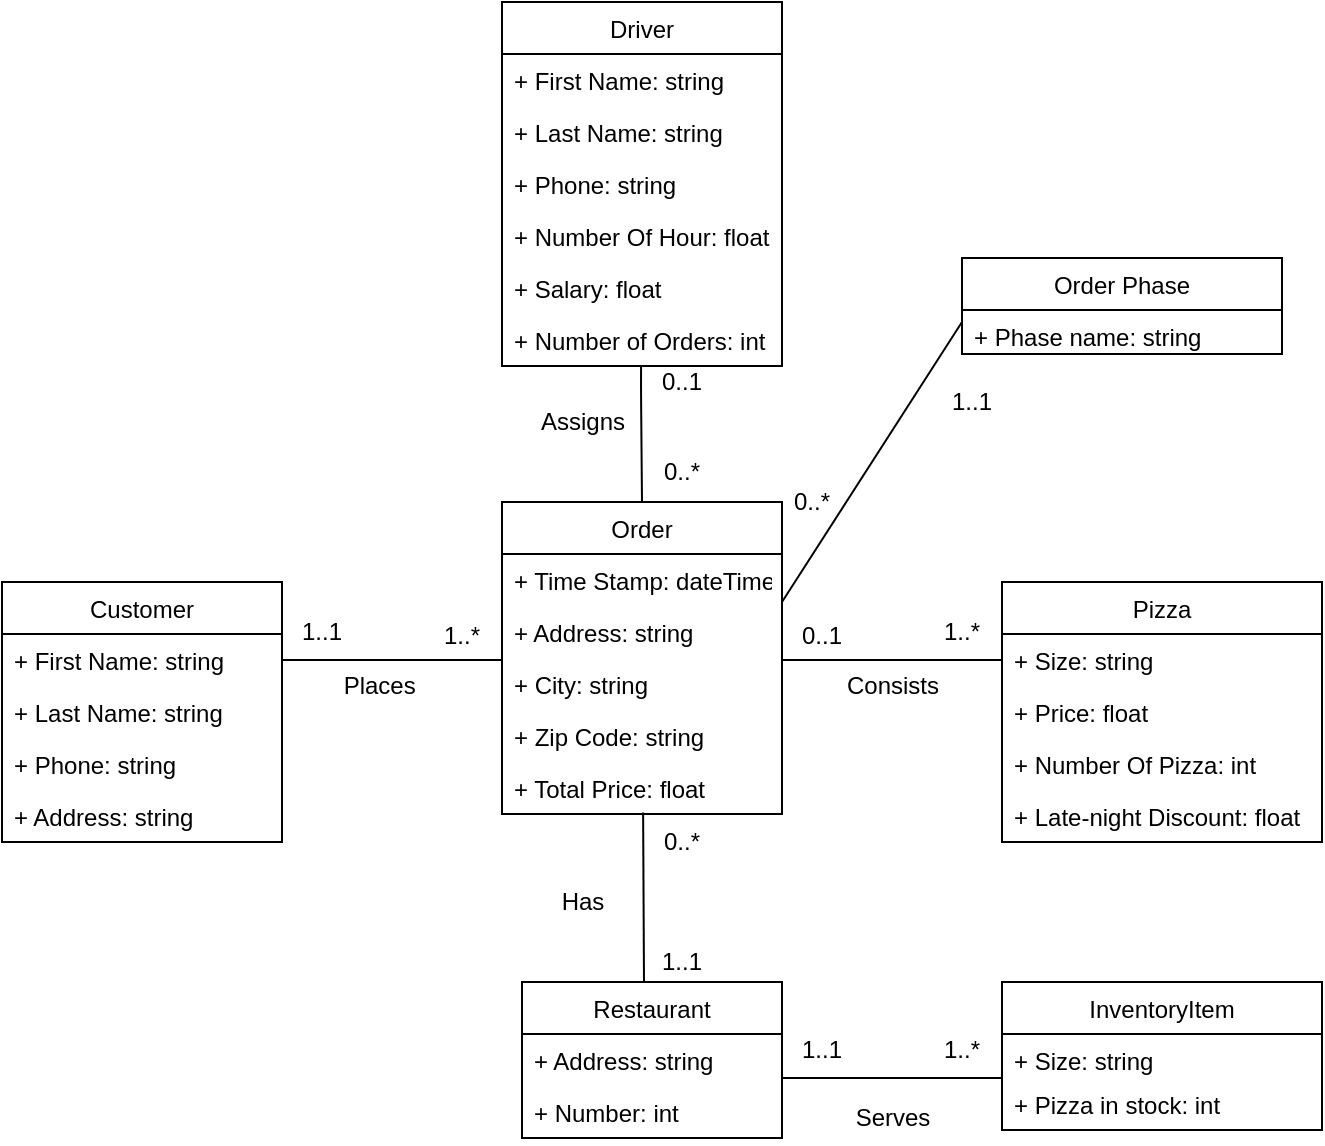 <mxfile version="15.2.1" type="github" pages="4">
  <diagram id="8RiAjywS743xeEZnv0D9" name="UML">
    <mxGraphModel dx="1221" dy="1675" grid="1" gridSize="10" guides="1" tooltips="1" connect="1" arrows="1" fold="1" page="1" pageScale="1" pageWidth="850" pageHeight="1100" math="0" shadow="0">
      <root>
        <mxCell id="0" />
        <mxCell id="1" parent="0" />
        <mxCell id="A_Lu8tEpIEGmUkHRbT_P-1" value="Customer" style="swimlane;fontStyle=0;childLayout=stackLayout;horizontal=1;startSize=26;fillColor=none;horizontalStack=0;resizeParent=1;resizeParentMax=0;resizeLast=0;collapsible=1;marginBottom=0;" parent="1" vertex="1">
          <mxGeometry x="40" y="230" width="140" height="130" as="geometry" />
        </mxCell>
        <mxCell id="A_Lu8tEpIEGmUkHRbT_P-2" value="+ First Name: string" style="text;strokeColor=none;fillColor=none;align=left;verticalAlign=top;spacingLeft=4;spacingRight=4;overflow=hidden;rotatable=0;points=[[0,0.5],[1,0.5]];portConstraint=eastwest;" parent="A_Lu8tEpIEGmUkHRbT_P-1" vertex="1">
          <mxGeometry y="26" width="140" height="26" as="geometry" />
        </mxCell>
        <mxCell id="A_Lu8tEpIEGmUkHRbT_P-50" value="+ Last Name: string" style="text;strokeColor=none;fillColor=none;align=left;verticalAlign=top;spacingLeft=4;spacingRight=4;overflow=hidden;rotatable=0;points=[[0,0.5],[1,0.5]];portConstraint=eastwest;" parent="A_Lu8tEpIEGmUkHRbT_P-1" vertex="1">
          <mxGeometry y="52" width="140" height="26" as="geometry" />
        </mxCell>
        <mxCell id="A_Lu8tEpIEGmUkHRbT_P-3" value="+ Phone: string" style="text;strokeColor=none;fillColor=none;align=left;verticalAlign=top;spacingLeft=4;spacingRight=4;overflow=hidden;rotatable=0;points=[[0,0.5],[1,0.5]];portConstraint=eastwest;" parent="A_Lu8tEpIEGmUkHRbT_P-1" vertex="1">
          <mxGeometry y="78" width="140" height="26" as="geometry" />
        </mxCell>
        <mxCell id="Kf33HB6t_PRO0iaD-bRo-1" value="+ Address: string" style="text;strokeColor=none;fillColor=none;align=left;verticalAlign=top;spacingLeft=4;spacingRight=4;overflow=hidden;rotatable=0;points=[[0,0.5],[1,0.5]];portConstraint=eastwest;" parent="A_Lu8tEpIEGmUkHRbT_P-1" vertex="1">
          <mxGeometry y="104" width="140" height="26" as="geometry" />
        </mxCell>
        <mxCell id="A_Lu8tEpIEGmUkHRbT_P-5" value="" style="line;strokeWidth=1;fillColor=none;align=left;verticalAlign=middle;spacingTop=-1;spacingLeft=3;spacingRight=3;rotatable=0;labelPosition=right;points=[];portConstraint=eastwest;" parent="1" vertex="1">
          <mxGeometry x="180" y="265" width="110" height="8" as="geometry" />
        </mxCell>
        <mxCell id="A_Lu8tEpIEGmUkHRbT_P-6" value="InventoryItem" style="swimlane;fontStyle=0;childLayout=stackLayout;horizontal=1;startSize=26;fillColor=none;horizontalStack=0;resizeParent=1;resizeParentMax=0;resizeLast=0;collapsible=1;marginBottom=0;" parent="1" vertex="1">
          <mxGeometry x="540" y="430" width="160" height="74" as="geometry" />
        </mxCell>
        <mxCell id="A_Lu8tEpIEGmUkHRbT_P-7" value="+ Size: string" style="text;strokeColor=none;fillColor=none;align=left;verticalAlign=top;spacingLeft=4;spacingRight=4;overflow=hidden;rotatable=0;points=[[0,0.5],[1,0.5]];portConstraint=eastwest;" parent="A_Lu8tEpIEGmUkHRbT_P-6" vertex="1">
          <mxGeometry y="26" width="160" height="22" as="geometry" />
        </mxCell>
        <mxCell id="A_Lu8tEpIEGmUkHRbT_P-8" value="+ Pizza in stock: int" style="text;strokeColor=none;fillColor=none;align=left;verticalAlign=top;spacingLeft=4;spacingRight=4;overflow=hidden;rotatable=0;points=[[0,0.5],[1,0.5]];portConstraint=eastwest;" parent="A_Lu8tEpIEGmUkHRbT_P-6" vertex="1">
          <mxGeometry y="48" width="160" height="26" as="geometry" />
        </mxCell>
        <mxCell id="A_Lu8tEpIEGmUkHRbT_P-10" value="Order" style="swimlane;fontStyle=0;childLayout=stackLayout;horizontal=1;startSize=26;fillColor=none;horizontalStack=0;resizeParent=1;resizeParentMax=0;resizeLast=0;collapsible=1;marginBottom=0;" parent="1" vertex="1">
          <mxGeometry x="290" y="190" width="140" height="156" as="geometry" />
        </mxCell>
        <mxCell id="A_Lu8tEpIEGmUkHRbT_P-11" value="+ Time Stamp: dateTime" style="text;strokeColor=none;fillColor=none;align=left;verticalAlign=top;spacingLeft=4;spacingRight=4;overflow=hidden;rotatable=0;points=[[0,0.5],[1,0.5]];portConstraint=eastwest;" parent="A_Lu8tEpIEGmUkHRbT_P-10" vertex="1">
          <mxGeometry y="26" width="140" height="26" as="geometry" />
        </mxCell>
        <mxCell id="A_Lu8tEpIEGmUkHRbT_P-12" value="+ Address: string" style="text;strokeColor=none;fillColor=none;align=left;verticalAlign=top;spacingLeft=4;spacingRight=4;overflow=hidden;rotatable=0;points=[[0,0.5],[1,0.5]];portConstraint=eastwest;" parent="A_Lu8tEpIEGmUkHRbT_P-10" vertex="1">
          <mxGeometry y="52" width="140" height="26" as="geometry" />
        </mxCell>
        <mxCell id="A_Lu8tEpIEGmUkHRbT_P-23" value="+ City: string" style="text;strokeColor=none;fillColor=none;align=left;verticalAlign=top;spacingLeft=4;spacingRight=4;overflow=hidden;rotatable=0;points=[[0,0.5],[1,0.5]];portConstraint=eastwest;" parent="A_Lu8tEpIEGmUkHRbT_P-10" vertex="1">
          <mxGeometry y="78" width="140" height="26" as="geometry" />
        </mxCell>
        <mxCell id="A_Lu8tEpIEGmUkHRbT_P-46" value="+ Zip Code: string" style="text;strokeColor=none;fillColor=none;align=left;verticalAlign=top;spacingLeft=4;spacingRight=4;overflow=hidden;rotatable=0;points=[[0,0.5],[1,0.5]];portConstraint=eastwest;" parent="A_Lu8tEpIEGmUkHRbT_P-10" vertex="1">
          <mxGeometry y="104" width="140" height="26" as="geometry" />
        </mxCell>
        <mxCell id="A_Lu8tEpIEGmUkHRbT_P-51" value="+ Total Price: float" style="text;strokeColor=none;fillColor=none;align=left;verticalAlign=top;spacingLeft=4;spacingRight=4;overflow=hidden;rotatable=0;points=[[0,0.5],[1,0.5]];portConstraint=eastwest;" parent="A_Lu8tEpIEGmUkHRbT_P-10" vertex="1">
          <mxGeometry y="130" width="140" height="26" as="geometry" />
        </mxCell>
        <mxCell id="A_Lu8tEpIEGmUkHRbT_P-19" value="1..*" style="text;html=1;strokeColor=none;fillColor=none;align=center;verticalAlign=middle;whiteSpace=wrap;rounded=0;" parent="1" vertex="1">
          <mxGeometry x="250" y="247" width="40" height="20" as="geometry" />
        </mxCell>
        <mxCell id="A_Lu8tEpIEGmUkHRbT_P-20" value="1..1" style="text;html=1;strokeColor=none;fillColor=none;align=center;verticalAlign=middle;whiteSpace=wrap;rounded=0;" parent="1" vertex="1">
          <mxGeometry x="180" y="245" width="40" height="20" as="geometry" />
        </mxCell>
        <mxCell id="A_Lu8tEpIEGmUkHRbT_P-24" value="0..*" style="text;html=1;strokeColor=none;fillColor=none;align=center;verticalAlign=middle;whiteSpace=wrap;rounded=0;" parent="1" vertex="1">
          <mxGeometry x="360" y="350" width="40" height="20" as="geometry" />
        </mxCell>
        <mxCell id="A_Lu8tEpIEGmUkHRbT_P-26" value="1..1" style="text;html=1;strokeColor=none;fillColor=none;align=center;verticalAlign=middle;whiteSpace=wrap;rounded=0;" parent="1" vertex="1">
          <mxGeometry x="360" y="410" width="40" height="20" as="geometry" />
        </mxCell>
        <mxCell id="A_Lu8tEpIEGmUkHRbT_P-28" value="" style="endArrow=none;html=1;exitX=0.5;exitY=0;exitDx=0;exitDy=0;" parent="1" source="A_Lu8tEpIEGmUkHRbT_P-10" edge="1">
          <mxGeometry width="50" height="50" relative="1" as="geometry">
            <mxPoint x="359.5" y="203.998" as="sourcePoint" />
            <mxPoint x="359.54" y="121.97" as="targetPoint" />
            <Array as="points">
              <mxPoint x="359.5" y="134" />
            </Array>
          </mxGeometry>
        </mxCell>
        <mxCell id="A_Lu8tEpIEGmUkHRbT_P-29" value="Driver" style="swimlane;fontStyle=0;childLayout=stackLayout;horizontal=1;startSize=26;fillColor=none;horizontalStack=0;resizeParent=1;resizeParentMax=0;resizeLast=0;collapsible=1;marginBottom=0;" parent="1" vertex="1">
          <mxGeometry x="290" y="-60" width="140" height="182" as="geometry" />
        </mxCell>
        <mxCell id="A_Lu8tEpIEGmUkHRbT_P-30" value="+ First Name: string" style="text;strokeColor=none;fillColor=none;align=left;verticalAlign=top;spacingLeft=4;spacingRight=4;overflow=hidden;rotatable=0;points=[[0,0.5],[1,0.5]];portConstraint=eastwest;" parent="A_Lu8tEpIEGmUkHRbT_P-29" vertex="1">
          <mxGeometry y="26" width="140" height="26" as="geometry" />
        </mxCell>
        <mxCell id="A_Lu8tEpIEGmUkHRbT_P-49" value="+ Last Name: string" style="text;strokeColor=none;fillColor=none;align=left;verticalAlign=top;spacingLeft=4;spacingRight=4;overflow=hidden;rotatable=0;points=[[0,0.5],[1,0.5]];portConstraint=eastwest;" parent="A_Lu8tEpIEGmUkHRbT_P-29" vertex="1">
          <mxGeometry y="52" width="140" height="26" as="geometry" />
        </mxCell>
        <mxCell id="ob66lknNGDXn_W6c65_Y-1" value="+ Phone: string" style="text;strokeColor=none;fillColor=none;align=left;verticalAlign=top;spacingLeft=4;spacingRight=4;overflow=hidden;rotatable=0;points=[[0,0.5],[1,0.5]];portConstraint=eastwest;" parent="A_Lu8tEpIEGmUkHRbT_P-29" vertex="1">
          <mxGeometry y="78" width="140" height="26" as="geometry" />
        </mxCell>
        <mxCell id="A_Lu8tEpIEGmUkHRbT_P-48" value="+ Number Of Hour: float" style="text;strokeColor=none;fillColor=none;align=left;verticalAlign=top;spacingLeft=4;spacingRight=4;overflow=hidden;rotatable=0;points=[[0,0.5],[1,0.5]];portConstraint=eastwest;" parent="A_Lu8tEpIEGmUkHRbT_P-29" vertex="1">
          <mxGeometry y="104" width="140" height="26" as="geometry" />
        </mxCell>
        <mxCell id="A_Lu8tEpIEGmUkHRbT_P-47" value="+ Salary: float" style="text;strokeColor=none;fillColor=none;align=left;verticalAlign=top;spacingLeft=4;spacingRight=4;overflow=hidden;rotatable=0;points=[[0,0.5],[1,0.5]];portConstraint=eastwest;" parent="A_Lu8tEpIEGmUkHRbT_P-29" vertex="1">
          <mxGeometry y="130" width="140" height="26" as="geometry" />
        </mxCell>
        <mxCell id="rd00pua133PAIsLDVrsv-1" value="+ Number of Orders: int" style="text;strokeColor=none;fillColor=none;align=left;verticalAlign=top;spacingLeft=4;spacingRight=4;overflow=hidden;rotatable=0;points=[[0,0.5],[1,0.5]];portConstraint=eastwest;" parent="A_Lu8tEpIEGmUkHRbT_P-29" vertex="1">
          <mxGeometry y="156" width="140" height="26" as="geometry" />
        </mxCell>
        <mxCell id="A_Lu8tEpIEGmUkHRbT_P-32" value="0..1" style="text;html=1;strokeColor=none;fillColor=none;align=center;verticalAlign=middle;whiteSpace=wrap;rounded=0;" parent="1" vertex="1">
          <mxGeometry x="360" y="120" width="40" height="20" as="geometry" />
        </mxCell>
        <mxCell id="A_Lu8tEpIEGmUkHRbT_P-33" value="0..*" style="text;html=1;strokeColor=none;fillColor=none;align=center;verticalAlign=middle;whiteSpace=wrap;rounded=0;" parent="1" vertex="1">
          <mxGeometry x="360" y="160" width="40" height="30" as="geometry" />
        </mxCell>
        <mxCell id="A_Lu8tEpIEGmUkHRbT_P-40" value="" style="line;strokeWidth=1;fillColor=none;align=left;verticalAlign=middle;spacingTop=-1;spacingLeft=3;spacingRight=3;rotatable=0;labelPosition=right;points=[];portConstraint=eastwest;" parent="1" vertex="1">
          <mxGeometry x="430" y="265" width="110" height="8" as="geometry" />
        </mxCell>
        <mxCell id="A_Lu8tEpIEGmUkHRbT_P-41" value="1..*" style="text;html=1;strokeColor=none;fillColor=none;align=center;verticalAlign=middle;whiteSpace=wrap;rounded=0;" parent="1" vertex="1">
          <mxGeometry x="500" y="245" width="40" height="20" as="geometry" />
        </mxCell>
        <mxCell id="A_Lu8tEpIEGmUkHRbT_P-42" value="0..1" style="text;html=1;strokeColor=none;fillColor=none;align=center;verticalAlign=middle;whiteSpace=wrap;rounded=0;" parent="1" vertex="1">
          <mxGeometry x="430" y="247" width="40" height="20" as="geometry" />
        </mxCell>
        <mxCell id="A_Lu8tEpIEGmUkHRbT_P-43" value="Pizza" style="swimlane;fontStyle=0;childLayout=stackLayout;horizontal=1;startSize=26;fillColor=none;horizontalStack=0;resizeParent=1;resizeParentMax=0;resizeLast=0;collapsible=1;marginBottom=0;" parent="1" vertex="1">
          <mxGeometry x="540" y="230" width="160" height="130" as="geometry" />
        </mxCell>
        <mxCell id="A_Lu8tEpIEGmUkHRbT_P-44" value="+ Size: string" style="text;strokeColor=none;fillColor=none;align=left;verticalAlign=top;spacingLeft=4;spacingRight=4;overflow=hidden;rotatable=0;points=[[0,0.5],[1,0.5]];portConstraint=eastwest;" parent="A_Lu8tEpIEGmUkHRbT_P-43" vertex="1">
          <mxGeometry y="26" width="160" height="26" as="geometry" />
        </mxCell>
        <mxCell id="A_Lu8tEpIEGmUkHRbT_P-45" value="+ Price: float" style="text;strokeColor=none;fillColor=none;align=left;verticalAlign=top;spacingLeft=4;spacingRight=4;overflow=hidden;rotatable=0;points=[[0,0.5],[1,0.5]];portConstraint=eastwest;" parent="A_Lu8tEpIEGmUkHRbT_P-43" vertex="1">
          <mxGeometry y="52" width="160" height="26" as="geometry" />
        </mxCell>
        <mxCell id="A_Lu8tEpIEGmUkHRbT_P-52" value="+ Number Of Pizza: int" style="text;strokeColor=none;fillColor=none;align=left;verticalAlign=top;spacingLeft=4;spacingRight=4;overflow=hidden;rotatable=0;points=[[0,0.5],[1,0.5]];portConstraint=eastwest;" parent="A_Lu8tEpIEGmUkHRbT_P-43" vertex="1">
          <mxGeometry y="78" width="160" height="26" as="geometry" />
        </mxCell>
        <mxCell id="A_Lu8tEpIEGmUkHRbT_P-62" value="+ Late-night Discount: float" style="text;strokeColor=none;fillColor=none;align=left;verticalAlign=top;spacingLeft=4;spacingRight=4;overflow=hidden;rotatable=0;points=[[0,0.5],[1,0.5]];portConstraint=eastwest;" parent="A_Lu8tEpIEGmUkHRbT_P-43" vertex="1">
          <mxGeometry y="104" width="160" height="26" as="geometry" />
        </mxCell>
        <mxCell id="A_Lu8tEpIEGmUkHRbT_P-53" value="Restaurant" style="swimlane;fontStyle=0;childLayout=stackLayout;horizontal=1;startSize=26;fillColor=none;horizontalStack=0;resizeParent=1;resizeParentMax=0;resizeLast=0;collapsible=1;marginBottom=0;" parent="1" vertex="1">
          <mxGeometry x="300" y="430" width="130" height="78" as="geometry" />
        </mxCell>
        <mxCell id="A_Lu8tEpIEGmUkHRbT_P-54" value="+ Address: string" style="text;strokeColor=none;fillColor=none;align=left;verticalAlign=top;spacingLeft=4;spacingRight=4;overflow=hidden;rotatable=0;points=[[0,0.5],[1,0.5]];portConstraint=eastwest;" parent="A_Lu8tEpIEGmUkHRbT_P-53" vertex="1">
          <mxGeometry y="26" width="130" height="26" as="geometry" />
        </mxCell>
        <mxCell id="A_Lu8tEpIEGmUkHRbT_P-55" value="+ Number: int" style="text;strokeColor=none;fillColor=none;align=left;verticalAlign=top;spacingLeft=4;spacingRight=4;overflow=hidden;rotatable=0;points=[[0,0.5],[1,0.5]];portConstraint=eastwest;" parent="A_Lu8tEpIEGmUkHRbT_P-53" vertex="1">
          <mxGeometry y="52" width="130" height="26" as="geometry" />
        </mxCell>
        <mxCell id="A_Lu8tEpIEGmUkHRbT_P-56" value="" style="line;strokeWidth=1;fillColor=none;align=left;verticalAlign=middle;spacingTop=-1;spacingLeft=3;spacingRight=3;rotatable=0;labelPosition=right;points=[];portConstraint=eastwest;" parent="1" vertex="1">
          <mxGeometry x="430" y="474" width="110" height="8" as="geometry" />
        </mxCell>
        <mxCell id="A_Lu8tEpIEGmUkHRbT_P-57" value="1..*" style="text;html=1;strokeColor=none;fillColor=none;align=center;verticalAlign=middle;whiteSpace=wrap;rounded=0;" parent="1" vertex="1">
          <mxGeometry x="500" y="454" width="40" height="20" as="geometry" />
        </mxCell>
        <mxCell id="A_Lu8tEpIEGmUkHRbT_P-58" value="1..1" style="text;html=1;strokeColor=none;fillColor=none;align=center;verticalAlign=middle;whiteSpace=wrap;rounded=0;" parent="1" vertex="1">
          <mxGeometry x="430" y="454" width="40" height="20" as="geometry" />
        </mxCell>
        <mxCell id="A_Lu8tEpIEGmUkHRbT_P-61" value="" style="endArrow=none;html=1;exitX=0.504;exitY=0.969;exitDx=0;exitDy=0;exitPerimeter=0;" parent="1" source="A_Lu8tEpIEGmUkHRbT_P-51" edge="1">
          <mxGeometry width="50" height="50" relative="1" as="geometry">
            <mxPoint x="290" y="310" as="sourcePoint" />
            <mxPoint x="361" y="430" as="targetPoint" />
          </mxGeometry>
        </mxCell>
        <mxCell id="zWwajwa_Bz5TJ9QkabY7-1" value="Places&amp;nbsp;" style="text;html=1;align=center;verticalAlign=middle;resizable=0;points=[];autosize=1;strokeColor=none;fillColor=none;" parent="1" vertex="1">
          <mxGeometry x="205" y="272" width="50" height="20" as="geometry" />
        </mxCell>
        <mxCell id="zWwajwa_Bz5TJ9QkabY7-3" value="Assigns" style="text;html=1;align=center;verticalAlign=middle;resizable=0;points=[];autosize=1;strokeColor=none;fillColor=none;" parent="1" vertex="1">
          <mxGeometry x="300" y="140" width="60" height="20" as="geometry" />
        </mxCell>
        <mxCell id="zWwajwa_Bz5TJ9QkabY7-4" value="Consists" style="text;html=1;align=center;verticalAlign=middle;resizable=0;points=[];autosize=1;strokeColor=none;fillColor=none;" parent="1" vertex="1">
          <mxGeometry x="455" y="272" width="60" height="20" as="geometry" />
        </mxCell>
        <mxCell id="zWwajwa_Bz5TJ9QkabY7-5" value="Has" style="text;html=1;align=center;verticalAlign=middle;resizable=0;points=[];autosize=1;strokeColor=none;fillColor=none;" parent="1" vertex="1">
          <mxGeometry x="310" y="380" width="40" height="20" as="geometry" />
        </mxCell>
        <mxCell id="zWwajwa_Bz5TJ9QkabY7-6" value="Serves" style="text;html=1;align=center;verticalAlign=middle;resizable=0;points=[];autosize=1;strokeColor=none;fillColor=none;" parent="1" vertex="1">
          <mxGeometry x="460" y="488" width="50" height="20" as="geometry" />
        </mxCell>
        <mxCell id="rd00pua133PAIsLDVrsv-2" value="" style="endArrow=none;html=1;" parent="1" edge="1">
          <mxGeometry width="50" height="50" relative="1" as="geometry">
            <mxPoint x="430" y="240" as="sourcePoint" />
            <mxPoint x="520" y="100" as="targetPoint" />
          </mxGeometry>
        </mxCell>
        <mxCell id="rd00pua133PAIsLDVrsv-3" value="Order Phase" style="swimlane;fontStyle=0;childLayout=stackLayout;horizontal=1;startSize=26;fillColor=none;horizontalStack=0;resizeParent=1;resizeParentMax=0;resizeLast=0;collapsible=1;marginBottom=0;" parent="1" vertex="1">
          <mxGeometry x="520" y="68" width="160" height="48" as="geometry" />
        </mxCell>
        <mxCell id="rd00pua133PAIsLDVrsv-4" value="+ Phase name: string" style="text;strokeColor=none;fillColor=none;align=left;verticalAlign=top;spacingLeft=4;spacingRight=4;overflow=hidden;rotatable=0;points=[[0,0.5],[1,0.5]];portConstraint=eastwest;" parent="rd00pua133PAIsLDVrsv-3" vertex="1">
          <mxGeometry y="26" width="160" height="22" as="geometry" />
        </mxCell>
        <mxCell id="rd00pua133PAIsLDVrsv-8" value="0..*" style="text;html=1;strokeColor=none;fillColor=none;align=center;verticalAlign=middle;whiteSpace=wrap;rounded=0;" parent="1" vertex="1">
          <mxGeometry x="425" y="180" width="40" height="20" as="geometry" />
        </mxCell>
        <mxCell id="rd00pua133PAIsLDVrsv-9" value="1..1" style="text;html=1;strokeColor=none;fillColor=none;align=center;verticalAlign=middle;whiteSpace=wrap;rounded=0;" parent="1" vertex="1">
          <mxGeometry x="505" y="130" width="40" height="20" as="geometry" />
        </mxCell>
      </root>
    </mxGraphModel>
  </diagram>
  <diagram id="YOanlC0nU-Tt_Swuh7hs" name="Description">
    <mxGraphModel dx="865" dy="408" grid="1" gridSize="10" guides="1" tooltips="1" connect="1" arrows="1" fold="1" page="1" pageScale="1" pageWidth="850" pageHeight="1100" math="0" shadow="0">
      <root>
        <mxCell id="lt8vvM9qazHMe1-OMZdn-0" />
        <mxCell id="lt8vvM9qazHMe1-OMZdn-1" parent="lt8vvM9qazHMe1-OMZdn-0" />
        <mxCell id="lt8vvM9qazHMe1-OMZdn-2" value="&lt;b&gt;Customer&lt;/b&gt; is an individual person who buys products from a store, especially in our case the customer is a person who places at least one order of pizzas from the restaurants in the chain." style="text;html=1;strokeColor=none;fillColor=none;align=left;verticalAlign=middle;whiteSpace=wrap;rounded=0;" parent="lt8vvM9qazHMe1-OMZdn-1" vertex="1">
          <mxGeometry x="40" y="40" width="590" height="40" as="geometry" />
        </mxCell>
        <mxCell id="iEekEaIwe2kbuDZfBWyx-0" value="&lt;b&gt;Order &lt;/b&gt;is a request for food in a particular restaurant, which consists many pizzas with one or more sizes from the customer. The order also handles the status of the pizzas, and as the pizzas are ready to deliver, it needs a driver to deliver the food to customer location." style="text;html=1;strokeColor=none;fillColor=none;align=left;verticalAlign=middle;whiteSpace=wrap;rounded=0;" parent="lt8vvM9qazHMe1-OMZdn-1" vertex="1">
          <mxGeometry x="40" y="95.25" width="590" height="50" as="geometry" />
        </mxCell>
        <mxCell id="1dnUNUWiWrrLxXOLMkqw-0" value="&lt;b&gt;Driver&amp;nbsp;&lt;/b&gt;is a person who is assigned by a restaurant to transport the foods in an order to customers. Their salaries is calculated by hourly wage." style="text;html=1;strokeColor=none;fillColor=none;align=left;verticalAlign=middle;whiteSpace=wrap;rounded=0;" parent="lt8vvM9qazHMe1-OMZdn-1" vertex="1">
          <mxGeometry x="40" y="430" width="590" height="40" as="geometry" />
        </mxCell>
        <mxCell id="1dnUNUWiWrrLxXOLMkqw-1" value="&lt;b style=&quot;color: rgb(0 , 0 , 0) ; font-family: &amp;#34;helvetica&amp;#34; ; font-size: 12px ; font-style: normal ; letter-spacing: normal ; text-align: left ; text-indent: 0px ; text-transform: none ; word-spacing: 0px ; background-color: rgb(248 , 249 , 250)&quot;&gt;Pizza&amp;nbsp;&lt;/b&gt;&lt;span style=&quot;color: rgb(0 , 0 , 0) ; font-family: &amp;#34;helvetica&amp;#34; ; font-size: 12px ; font-style: normal ; font-weight: 400 ; letter-spacing: normal ; text-align: left ; text-indent: 0px ; text-transform: none ; word-spacing: 0px ; background-color: rgb(248 , 249 , 250) ; display: inline ; float: none&quot;&gt;is a dish in a restaurant consisting of a layer of dough crust with different types of toppings in the top, in this case just cheese pizza is served. The pizza has different sizes, and the price for each pizza is based on its size, however, there is a late-night discount for customer.&lt;/span&gt;" style="text;whiteSpace=wrap;html=1;" parent="lt8vvM9qazHMe1-OMZdn-1" vertex="1">
          <mxGeometry x="40" y="230" width="550" height="40" as="geometry" />
        </mxCell>
        <mxCell id="491OP8I8ZKGJeoj4tYNy-0" value="&lt;b style=&quot;color: rgb(0 , 0 , 0) ; font-family: &amp;#34;helvetica&amp;#34; ; font-size: 12px ; font-style: normal ; letter-spacing: normal ; text-align: left ; text-indent: 0px ; text-transform: none ; word-spacing: 0px ; background-color: rgb(248 , 249 , 250)&quot;&gt;Restaurant&amp;nbsp;&lt;/b&gt;&lt;span style=&quot;color: rgb(0 , 0 , 0) ; font-family: &amp;#34;helvetica&amp;#34; ; font-size: 12px ; font-style: normal ; font-weight: 400 ; letter-spacing: normal ; text-align: left ; text-indent: 0px ; text-transform: none ; word-spacing: 0px ; background-color: rgb(248 , 249 , 250) ; display: inline ; float: none&quot;&gt;is a place that customer come and buy meal, or order the food to deliver to their location. A particular restaurant will hold many orders from customers, and each one will serve amount of pizzas for each size.&lt;/span&gt;" style="text;whiteSpace=wrap;html=1;" parent="lt8vvM9qazHMe1-OMZdn-1" vertex="1">
          <mxGeometry x="40" y="300" width="550" height="40" as="geometry" />
        </mxCell>
        <mxCell id="1VX71omoIRETgLXI0HJL-0" value="&lt;b style=&quot;color: rgb(0 , 0 , 0) ; font-family: &amp;#34;helvetica&amp;#34; ; font-size: 12px ; font-style: normal ; letter-spacing: normal ; text-align: left ; text-indent: 0px ; text-transform: none ; word-spacing: 0px ; background-color: rgb(248 , 249 , 250)&quot;&gt;Inventory Item&amp;nbsp;&lt;/b&gt;&lt;span style=&quot;color: rgb(0 , 0 , 0) ; font-family: &amp;#34;helvetica&amp;#34; ; font-size: 12px ; font-style: normal ; font-weight: 400 ; letter-spacing: normal ; text-align: left ; text-indent: 0px ; text-transform: none ; word-spacing: 0px ; background-color: rgb(248 , 249 , 250) ; display: inline ; float: none&quot;&gt;is the items which are in stock will be served in each restaurant and are separated by pizza size.&lt;/span&gt;" style="text;whiteSpace=wrap;html=1;" vertex="1" parent="lt8vvM9qazHMe1-OMZdn-1">
          <mxGeometry x="40" y="370" width="550" height="40" as="geometry" />
        </mxCell>
        <mxCell id="_Joh9gi-ren-qIpevRTS-0" value="&lt;b style=&quot;color: rgb(0 , 0 , 0) ; font-family: &amp;#34;helvetica&amp;#34; ; font-size: 12px ; font-style: normal ; letter-spacing: normal ; text-align: left ; text-indent: 0px ; text-transform: none ; word-spacing: 0px ; background-color: rgb(248 , 249 , 250)&quot;&gt;Order Phase&amp;nbsp;&lt;/b&gt;&lt;span style=&quot;color: rgb(0 , 0 , 0) ; font-family: &amp;#34;helvetica&amp;#34; ; font-size: 12px ; font-style: normal ; font-weight: 400 ; letter-spacing: normal ; text-align: left ; text-indent: 0px ; text-transform: none ; word-spacing: 0px ; background-color: rgb(248 , 249 , 250) ; display: inline ; float: none&quot;&gt;is a distinct period in a series of a process of completing the order. One order will go through different phases.&lt;/span&gt;" style="text;whiteSpace=wrap;html=1;" vertex="1" parent="lt8vvM9qazHMe1-OMZdn-1">
          <mxGeometry x="40" y="170" width="550" height="40" as="geometry" />
        </mxCell>
      </root>
    </mxGraphModel>
  </diagram>
  <diagram id="dCwJVw-m24bdV3VYmDJA" name="First Relation Scheme">
    <mxGraphModel dx="1483" dy="699" grid="1" gridSize="10" guides="1" tooltips="1" connect="1" arrows="1" fold="1" page="1" pageScale="1" pageWidth="850" pageHeight="1100" math="0" shadow="0">
      <root>
        <mxCell id="HZPtKdO8ZqPUbokw6CB_-0" />
        <mxCell id="HZPtKdO8ZqPUbokw6CB_-1" parent="HZPtKdO8ZqPUbokw6CB_-0" />
        <mxCell id="5va-VtXgo95vr4imOCTv-0" value="Customers" style="text;align=center;fontStyle=1;verticalAlign=middle;spacingLeft=3;spacingRight=3;strokeColor=none;rotatable=0;points=[[0,0.5],[1,0.5]];portConstraint=eastwest;" parent="HZPtKdO8ZqPUbokw6CB_-1" vertex="1">
          <mxGeometry x="40" y="50" width="80" height="26" as="geometry" />
        </mxCell>
        <mxCell id="5va-VtXgo95vr4imOCTv-1" value="First Name" style="rounded=0;whiteSpace=wrap;html=1;" parent="HZPtKdO8ZqPUbokw6CB_-1" vertex="1">
          <mxGeometry x="40" y="76" width="100" height="34" as="geometry" />
        </mxCell>
        <mxCell id="5va-VtXgo95vr4imOCTv-2" value="Last Name" style="rounded=0;whiteSpace=wrap;html=1;" parent="HZPtKdO8ZqPUbokw6CB_-1" vertex="1">
          <mxGeometry x="140" y="76" width="100" height="34" as="geometry" />
        </mxCell>
        <mxCell id="5va-VtXgo95vr4imOCTv-3" value="Phone" style="rounded=0;whiteSpace=wrap;html=1;" parent="HZPtKdO8ZqPUbokw6CB_-1" vertex="1">
          <mxGeometry x="240" y="76" width="100" height="34" as="geometry" />
        </mxCell>
        <mxCell id="SqgO2pTtfoqVfZAIFimV-0" value="Address" style="rounded=0;whiteSpace=wrap;html=1;" parent="HZPtKdO8ZqPUbokw6CB_-1" vertex="1">
          <mxGeometry x="340" y="76" width="100" height="34" as="geometry" />
        </mxCell>
        <mxCell id="0l8H-TTH6PYOxQZXkTvZ-5" style="edgeStyle=orthogonalEdgeStyle;rounded=0;orthogonalLoop=1;jettySize=auto;html=1;exitX=0.5;exitY=1;exitDx=0;exitDy=0;entryX=0.5;entryY=0;entryDx=0;entryDy=0;" parent="HZPtKdO8ZqPUbokw6CB_-1" source="SqgO2pTtfoqVfZAIFimV-3" target="goGmgckJFOE37H38GHbU-4" edge="1">
          <mxGeometry relative="1" as="geometry" />
        </mxCell>
        <mxCell id="SqgO2pTtfoqVfZAIFimV-3" value="Primary Key" style="rounded=0;whiteSpace=wrap;html=1;fillColor=#ffe6cc;strokeColor=#d79b00;" parent="HZPtKdO8ZqPUbokw6CB_-1" vertex="1">
          <mxGeometry x="40" y="270" width="360" height="34" as="geometry" />
        </mxCell>
        <mxCell id="0l8H-TTH6PYOxQZXkTvZ-4" style="edgeStyle=orthogonalEdgeStyle;rounded=0;orthogonalLoop=1;jettySize=auto;html=1;exitX=0.5;exitY=1;exitDx=0;exitDy=0;entryX=0.655;entryY=0.012;entryDx=0;entryDy=0;entryPerimeter=0;" parent="HZPtKdO8ZqPUbokw6CB_-1" source="w1f7hTXHa2QfyxS-dVZh-4" target="w1f7hTXHa2QfyxS-dVZh-7" edge="1">
          <mxGeometry relative="1" as="geometry" />
        </mxCell>
        <mxCell id="w1f7hTXHa2QfyxS-dVZh-4" value="Primary Key" style="rounded=0;whiteSpace=wrap;html=1;fillColor=#ffe6cc;strokeColor=#d79b00;" parent="HZPtKdO8ZqPUbokw6CB_-1" vertex="1">
          <mxGeometry x="40" y="110" width="300" height="34" as="geometry" />
        </mxCell>
        <mxCell id="w1f7hTXHa2QfyxS-dVZh-6" value="Orders" style="text;align=center;fontStyle=1;verticalAlign=middle;spacingLeft=3;spacingRight=3;strokeColor=none;rotatable=0;points=[[0,0.5],[1,0.5]];portConstraint=eastwest;" parent="HZPtKdO8ZqPUbokw6CB_-1" vertex="1">
          <mxGeometry x="30" y="174" width="80" height="26" as="geometry" />
        </mxCell>
        <mxCell id="w1f7hTXHa2QfyxS-dVZh-7" value="Foreign Key" style="rounded=0;whiteSpace=wrap;html=1;fillColor=#dae8fc;strokeColor=#6c8ebf;" parent="HZPtKdO8ZqPUbokw6CB_-1" vertex="1">
          <mxGeometry x="40" y="202" width="230" height="34" as="geometry" />
        </mxCell>
        <mxCell id="w1f7hTXHa2QfyxS-dVZh-23" value="Customer First Name" style="rounded=0;whiteSpace=wrap;html=1;" parent="HZPtKdO8ZqPUbokw6CB_-1" vertex="1">
          <mxGeometry x="40" y="236" width="80" height="34" as="geometry" />
        </mxCell>
        <mxCell id="w1f7hTXHa2QfyxS-dVZh-24" value="Customer Last Name" style="rounded=0;whiteSpace=wrap;html=1;" parent="HZPtKdO8ZqPUbokw6CB_-1" vertex="1">
          <mxGeometry x="120" y="236" width="80" height="34" as="geometry" />
        </mxCell>
        <mxCell id="w1f7hTXHa2QfyxS-dVZh-25" value="Customer Phone" style="rounded=0;whiteSpace=wrap;html=1;" parent="HZPtKdO8ZqPUbokw6CB_-1" vertex="1">
          <mxGeometry x="200" y="236" width="70" height="34" as="geometry" />
        </mxCell>
        <mxCell id="w1f7hTXHa2QfyxS-dVZh-26" value="Time Stamp" style="rounded=0;whiteSpace=wrap;html=1;" parent="HZPtKdO8ZqPUbokw6CB_-1" vertex="1">
          <mxGeometry x="270" y="236" width="60" height="34" as="geometry" />
        </mxCell>
        <mxCell id="w1f7hTXHa2QfyxS-dVZh-27" value="Phase" style="rounded=0;whiteSpace=wrap;html=1;" parent="HZPtKdO8ZqPUbokw6CB_-1" vertex="1">
          <mxGeometry x="800" y="236" width="50" height="34" as="geometry" />
        </mxCell>
        <mxCell id="w1f7hTXHa2QfyxS-dVZh-28" value="City" style="rounded=0;whiteSpace=wrap;html=1;" parent="HZPtKdO8ZqPUbokw6CB_-1" vertex="1">
          <mxGeometry x="630" y="236" width="40" height="34" as="geometry" />
        </mxCell>
        <mxCell id="w1f7hTXHa2QfyxS-dVZh-29" value="Zip Code" style="rounded=0;whiteSpace=wrap;html=1;" parent="HZPtKdO8ZqPUbokw6CB_-1" vertex="1">
          <mxGeometry x="670" y="236" width="60" height="34" as="geometry" />
        </mxCell>
        <mxCell id="w1f7hTXHa2QfyxS-dVZh-30" value="Total Price" style="rounded=0;whiteSpace=wrap;html=1;" parent="HZPtKdO8ZqPUbokw6CB_-1" vertex="1">
          <mxGeometry x="730" y="236" width="70" height="34" as="geometry" />
        </mxCell>
        <mxCell id="0l8H-TTH6PYOxQZXkTvZ-11" style="edgeStyle=orthogonalEdgeStyle;rounded=0;orthogonalLoop=1;jettySize=auto;html=1;exitX=0.5;exitY=0;exitDx=0;exitDy=0;" parent="HZPtKdO8ZqPUbokw6CB_-1" source="w1f7hTXHa2QfyxS-dVZh-31" edge="1">
          <mxGeometry relative="1" as="geometry">
            <mxPoint x="510.0" y="310" as="targetPoint" />
            <Array as="points">
              <mxPoint x="190" y="480" />
              <mxPoint x="750" y="480" />
              <mxPoint x="750" y="340" />
              <mxPoint x="510" y="340" />
            </Array>
          </mxGeometry>
        </mxCell>
        <mxCell id="w1f7hTXHa2QfyxS-dVZh-31" value="Primary Key" style="rounded=0;whiteSpace=wrap;html=1;fillColor=#ffe6cc;strokeColor=#d79b00;" parent="HZPtKdO8ZqPUbokw6CB_-1" vertex="1">
          <mxGeometry x="40" y="516" width="300" height="34" as="geometry" />
        </mxCell>
        <mxCell id="w1f7hTXHa2QfyxS-dVZh-32" value="Drivers" style="text;align=center;fontStyle=1;verticalAlign=middle;spacingLeft=3;spacingRight=3;strokeColor=none;rotatable=0;points=[[0,0.5],[1,0.5]];portConstraint=eastwest;" parent="HZPtKdO8ZqPUbokw6CB_-1" vertex="1">
          <mxGeometry x="30" y="490" width="80" height="26" as="geometry" />
        </mxCell>
        <mxCell id="8cPTRgIQrM4UuK_2C8Kj-0" value="Driver First Name" style="rounded=0;whiteSpace=wrap;html=1;" parent="HZPtKdO8ZqPUbokw6CB_-1" vertex="1">
          <mxGeometry x="40" y="550" width="100" height="34" as="geometry" />
        </mxCell>
        <mxCell id="8cPTRgIQrM4UuK_2C8Kj-1" value="Driver Last Name" style="rounded=0;whiteSpace=wrap;html=1;" parent="HZPtKdO8ZqPUbokw6CB_-1" vertex="1">
          <mxGeometry x="140" y="550" width="100" height="34" as="geometry" />
        </mxCell>
        <mxCell id="8cPTRgIQrM4UuK_2C8Kj-2" value="Number of Hours" style="rounded=0;whiteSpace=wrap;html=1;" parent="HZPtKdO8ZqPUbokw6CB_-1" vertex="1">
          <mxGeometry x="340" y="550" width="100" height="34" as="geometry" />
        </mxCell>
        <mxCell id="8cPTRgIQrM4UuK_2C8Kj-3" value="Salary" style="rounded=0;whiteSpace=wrap;html=1;" parent="HZPtKdO8ZqPUbokw6CB_-1" vertex="1">
          <mxGeometry x="440" y="550" width="100" height="34" as="geometry" />
        </mxCell>
        <mxCell id="8cPTRgIQrM4UuK_2C8Kj-4" value="Phone" style="rounded=0;whiteSpace=wrap;html=1;" parent="HZPtKdO8ZqPUbokw6CB_-1" vertex="1">
          <mxGeometry x="240" y="550" width="100" height="34" as="geometry" />
        </mxCell>
        <mxCell id="s7fkG4IzT-b-MTQlEM5C-1" value="Driver First Name" style="rounded=0;whiteSpace=wrap;html=1;" parent="HZPtKdO8ZqPUbokw6CB_-1" vertex="1">
          <mxGeometry x="400" y="236" width="80" height="34" as="geometry" />
        </mxCell>
        <mxCell id="s7fkG4IzT-b-MTQlEM5C-2" value="Driver Last Name" style="rounded=0;whiteSpace=wrap;html=1;" parent="HZPtKdO8ZqPUbokw6CB_-1" vertex="1">
          <mxGeometry x="480" y="236" width="80" height="34" as="geometry" />
        </mxCell>
        <mxCell id="s7fkG4IzT-b-MTQlEM5C-3" value="Driver Phone" style="rounded=0;whiteSpace=wrap;html=1;" parent="HZPtKdO8ZqPUbokw6CB_-1" vertex="1">
          <mxGeometry x="560" y="236" width="70" height="34" as="geometry" />
        </mxCell>
        <mxCell id="Ym2fXJ7QDAJECj7a9gaT-0" value="Foreign Key" style="rounded=0;whiteSpace=wrap;html=1;fillColor=#dae8fc;strokeColor=#6c8ebf;" parent="HZPtKdO8ZqPUbokw6CB_-1" vertex="1">
          <mxGeometry x="400" y="270" width="230" height="34" as="geometry" />
        </mxCell>
        <mxCell id="pJ4OYbMNMWJXbprmpOKn-1" value="Restaurant Number" style="rounded=0;whiteSpace=wrap;html=1;" parent="HZPtKdO8ZqPUbokw6CB_-1" vertex="1">
          <mxGeometry x="330" y="236" width="70" height="34" as="geometry" />
        </mxCell>
        <mxCell id="TZ5vywFimuudg_Sorwv0-0" style="edgeStyle=orthogonalEdgeStyle;rounded=0;orthogonalLoop=1;jettySize=auto;html=1;exitX=0;exitY=0.5;exitDx=0;exitDy=0;entryX=0.5;entryY=0;entryDx=0;entryDy=0;" parent="HZPtKdO8ZqPUbokw6CB_-1" source="OwB9aiWcIqTi3_qI_X9Z-0" target="35uWG7e2r_d_BYG-VZUQ-0" edge="1">
          <mxGeometry relative="1" as="geometry">
            <Array as="points">
              <mxPoint x="20" y="683" />
              <mxPoint x="20" y="170" />
              <mxPoint x="365" y="170" />
            </Array>
          </mxGeometry>
        </mxCell>
        <mxCell id="aNp2ol6n0_6s03eWRFQf-1" style="edgeStyle=orthogonalEdgeStyle;rounded=0;orthogonalLoop=1;jettySize=auto;html=1;exitX=1;exitY=0.5;exitDx=0;exitDy=0;entryX=0;entryY=0.5;entryDx=0;entryDy=0;" parent="HZPtKdO8ZqPUbokw6CB_-1" source="OwB9aiWcIqTi3_qI_X9Z-0" target="aNp2ol6n0_6s03eWRFQf-0" edge="1">
          <mxGeometry relative="1" as="geometry" />
        </mxCell>
        <mxCell id="OwB9aiWcIqTi3_qI_X9Z-0" value="Primary Key" style="rounded=0;whiteSpace=wrap;html=1;fillColor=#ffe6cc;strokeColor=#d79b00;" parent="HZPtKdO8ZqPUbokw6CB_-1" vertex="1">
          <mxGeometry x="40" y="666" width="100" height="34" as="geometry" />
        </mxCell>
        <mxCell id="OwB9aiWcIqTi3_qI_X9Z-1" value="Restaurants" style="text;align=center;fontStyle=1;verticalAlign=middle;spacingLeft=3;spacingRight=3;strokeColor=none;rotatable=0;points=[[0,0.5],[1,0.5]];portConstraint=eastwest;" parent="HZPtKdO8ZqPUbokw6CB_-1" vertex="1">
          <mxGeometry x="40" y="640" width="80" height="26" as="geometry" />
        </mxCell>
        <mxCell id="OwB9aiWcIqTi3_qI_X9Z-2" value="Restaurant Number" style="rounded=0;whiteSpace=wrap;html=1;" parent="HZPtKdO8ZqPUbokw6CB_-1" vertex="1">
          <mxGeometry x="40" y="700" width="100" height="34" as="geometry" />
        </mxCell>
        <mxCell id="OwB9aiWcIqTi3_qI_X9Z-5" value="Address" style="rounded=0;whiteSpace=wrap;html=1;" parent="HZPtKdO8ZqPUbokw6CB_-1" vertex="1">
          <mxGeometry x="140" y="700" width="100" height="34" as="geometry" />
        </mxCell>
        <mxCell id="35uWG7e2r_d_BYG-VZUQ-0" value="Foreign Key" style="rounded=0;whiteSpace=wrap;html=1;fillColor=#dae8fc;strokeColor=#6c8ebf;" parent="HZPtKdO8ZqPUbokw6CB_-1" vertex="1">
          <mxGeometry x="330" y="202" width="70" height="34" as="geometry" />
        </mxCell>
        <mxCell id="nVkqodGtV06Km6T7-Zz0-1" value="Pizzas" style="text;align=center;fontStyle=1;verticalAlign=middle;spacingLeft=3;spacingRight=3;strokeColor=none;rotatable=0;points=[[0,0.5],[1,0.5]];portConstraint=eastwest;" parent="HZPtKdO8ZqPUbokw6CB_-1" vertex="1">
          <mxGeometry x="30" y="330" width="80" height="26" as="geometry" />
        </mxCell>
        <mxCell id="nVkqodGtV06Km6T7-Zz0-4" value="Late-night Discount" style="rounded=0;whiteSpace=wrap;html=1;" parent="HZPtKdO8ZqPUbokw6CB_-1" vertex="1">
          <mxGeometry x="630" y="390" width="100" height="34" as="geometry" />
        </mxCell>
        <mxCell id="nVkqodGtV06Km6T7-Zz0-6" value="Number of Pizzas" style="rounded=0;whiteSpace=wrap;html=1;" parent="HZPtKdO8ZqPUbokw6CB_-1" vertex="1">
          <mxGeometry x="560" y="390" width="70" height="34" as="geometry" />
        </mxCell>
        <mxCell id="goGmgckJFOE37H38GHbU-4" value="Foreign Key" style="rounded=0;whiteSpace=wrap;html=1;fillColor=#dae8fc;strokeColor=#6c8ebf;" parent="HZPtKdO8ZqPUbokw6CB_-1" vertex="1">
          <mxGeometry x="40" y="356" width="360" height="34" as="geometry" />
        </mxCell>
        <mxCell id="goGmgckJFOE37H38GHbU-5" value="Customer First Name" style="rounded=0;whiteSpace=wrap;html=1;" parent="HZPtKdO8ZqPUbokw6CB_-1" vertex="1">
          <mxGeometry x="40" y="390" width="80" height="34" as="geometry" />
        </mxCell>
        <mxCell id="goGmgckJFOE37H38GHbU-6" value="Customer Last Name" style="rounded=0;whiteSpace=wrap;html=1;" parent="HZPtKdO8ZqPUbokw6CB_-1" vertex="1">
          <mxGeometry x="120" y="390" width="80" height="34" as="geometry" />
        </mxCell>
        <mxCell id="goGmgckJFOE37H38GHbU-7" value="Customer Phone" style="rounded=0;whiteSpace=wrap;html=1;" parent="HZPtKdO8ZqPUbokw6CB_-1" vertex="1">
          <mxGeometry x="200" y="390" width="70" height="34" as="geometry" />
        </mxCell>
        <mxCell id="goGmgckJFOE37H38GHbU-8" value="Time Stamp" style="rounded=0;whiteSpace=wrap;html=1;" parent="HZPtKdO8ZqPUbokw6CB_-1" vertex="1">
          <mxGeometry x="270" y="390" width="60" height="34" as="geometry" />
        </mxCell>
        <mxCell id="goGmgckJFOE37H38GHbU-9" value="Primary Key" style="rounded=0;whiteSpace=wrap;html=1;fillColor=#ffe6cc;strokeColor=#d79b00;" parent="HZPtKdO8ZqPUbokw6CB_-1" vertex="1">
          <mxGeometry x="40" y="424" width="440" height="34" as="geometry" />
        </mxCell>
        <mxCell id="pfmrKKpoy0J-damuYuXf-1" value="InventoryItems" style="text;align=center;fontStyle=1;verticalAlign=middle;spacingLeft=3;spacingRight=3;strokeColor=none;rotatable=0;points=[[0,0.5],[1,0.5]];portConstraint=eastwest;" parent="HZPtKdO8ZqPUbokw6CB_-1" vertex="1">
          <mxGeometry x="480" y="640" width="90" height="26" as="geometry" />
        </mxCell>
        <mxCell id="pfmrKKpoy0J-damuYuXf-2" value="Restaurant Number" style="rounded=0;whiteSpace=wrap;html=1;" parent="HZPtKdO8ZqPUbokw6CB_-1" vertex="1">
          <mxGeometry x="480" y="700" width="100" height="34" as="geometry" />
        </mxCell>
        <mxCell id="pfmrKKpoy0J-damuYuXf-3" value="Size" style="rounded=0;whiteSpace=wrap;html=1;" parent="HZPtKdO8ZqPUbokw6CB_-1" vertex="1">
          <mxGeometry x="580" y="700" width="100" height="34" as="geometry" />
        </mxCell>
        <mxCell id="pfmrKKpoy0J-damuYuXf-4" value="Foreign Key" style="rounded=0;whiteSpace=wrap;html=1;fillColor=#ffe6cc;strokeColor=#d79b00;" parent="HZPtKdO8ZqPUbokw6CB_-1" vertex="1">
          <mxGeometry x="480" y="734" width="200" height="34" as="geometry" />
        </mxCell>
        <mxCell id="0l8H-TTH6PYOxQZXkTvZ-1" value="Pizza in stock" style="rounded=0;whiteSpace=wrap;html=1;" parent="HZPtKdO8ZqPUbokw6CB_-1" vertex="1">
          <mxGeometry x="680" y="700" width="100" height="34" as="geometry" />
        </mxCell>
        <mxCell id="0l8H-TTH6PYOxQZXkTvZ-2" value="Foreign Key" style="rounded=0;whiteSpace=wrap;html=1;fillColor=#dae8fc;strokeColor=#6c8ebf;" parent="HZPtKdO8ZqPUbokw6CB_-1" vertex="1">
          <mxGeometry x="580" y="666" width="100" height="34" as="geometry" />
        </mxCell>
        <mxCell id="lpLg4P7mx2pGFyyqwme--0" value="Restaurant Number" style="rounded=0;whiteSpace=wrap;html=1;" parent="HZPtKdO8ZqPUbokw6CB_-1" vertex="1">
          <mxGeometry x="330" y="390" width="70" height="34" as="geometry" />
        </mxCell>
        <mxCell id="aNp2ol6n0_6s03eWRFQf-2" style="edgeStyle=orthogonalEdgeStyle;rounded=0;orthogonalLoop=1;jettySize=auto;html=1;exitX=0.5;exitY=0;exitDx=0;exitDy=0;entryX=0.5;entryY=0;entryDx=0;entryDy=0;" parent="HZPtKdO8ZqPUbokw6CB_-1" source="lpLg4P7mx2pGFyyqwme--1" target="0l8H-TTH6PYOxQZXkTvZ-2" edge="1">
          <mxGeometry relative="1" as="geometry">
            <Array as="points">
              <mxPoint x="440" y="370" />
              <mxPoint x="770" y="370" />
              <mxPoint x="770" y="640" />
              <mxPoint x="630" y="640" />
            </Array>
          </mxGeometry>
        </mxCell>
        <mxCell id="lpLg4P7mx2pGFyyqwme--1" value="Size" style="rounded=0;whiteSpace=wrap;html=1;" parent="HZPtKdO8ZqPUbokw6CB_-1" vertex="1">
          <mxGeometry x="400" y="390" width="80" height="34" as="geometry" />
        </mxCell>
        <mxCell id="lpLg4P7mx2pGFyyqwme--2" value="Price" style="rounded=0;whiteSpace=wrap;html=1;" parent="HZPtKdO8ZqPUbokw6CB_-1" vertex="1">
          <mxGeometry x="480" y="390" width="80" height="34" as="geometry" />
        </mxCell>
        <mxCell id="aNp2ol6n0_6s03eWRFQf-0" value="Foreign Key" style="rounded=0;whiteSpace=wrap;html=1;fillColor=#dae8fc;strokeColor=#6c8ebf;" parent="HZPtKdO8ZqPUbokw6CB_-1" vertex="1">
          <mxGeometry x="480" y="666" width="100" height="34" as="geometry" />
        </mxCell>
        <mxCell id="it0TW4n6KBh5zjnyY_gH-0" value="Order Phases" style="text;align=center;fontStyle=1;verticalAlign=middle;spacingLeft=3;spacingRight=3;strokeColor=none;rotatable=0;points=[[0,0.5],[1,0.5]];portConstraint=eastwest;" vertex="1" parent="HZPtKdO8ZqPUbokw6CB_-1">
          <mxGeometry x="600" y="50" width="80" height="26" as="geometry" />
        </mxCell>
        <mxCell id="it0TW4n6KBh5zjnyY_gH-1" value="Phase Name" style="rounded=0;whiteSpace=wrap;html=1;" vertex="1" parent="HZPtKdO8ZqPUbokw6CB_-1">
          <mxGeometry x="600" y="76" width="100" height="34" as="geometry" />
        </mxCell>
        <mxCell id="bHKq5HRVBVgsOqdGYkf_-0" value="Foreign Key" style="rounded=0;whiteSpace=wrap;html=1;fillColor=#dae8fc;strokeColor=#6c8ebf;" vertex="1" parent="HZPtKdO8ZqPUbokw6CB_-1">
          <mxGeometry x="800" y="202" width="50" height="34" as="geometry" />
        </mxCell>
        <mxCell id="bHKq5HRVBVgsOqdGYkf_-2" style="edgeStyle=orthogonalEdgeStyle;rounded=0;orthogonalLoop=1;jettySize=auto;html=1;exitX=0.5;exitY=1;exitDx=0;exitDy=0;entryX=0.5;entryY=0;entryDx=0;entryDy=0;" edge="1" parent="HZPtKdO8ZqPUbokw6CB_-1" source="bHKq5HRVBVgsOqdGYkf_-1" target="bHKq5HRVBVgsOqdGYkf_-0">
          <mxGeometry relative="1" as="geometry" />
        </mxCell>
        <mxCell id="bHKq5HRVBVgsOqdGYkf_-1" value="Primary Key" style="rounded=0;whiteSpace=wrap;html=1;fillColor=#ffe6cc;strokeColor=#d79b00;" vertex="1" parent="HZPtKdO8ZqPUbokw6CB_-1">
          <mxGeometry x="600" y="110" width="100" height="34" as="geometry" />
        </mxCell>
        <mxCell id="mc28HIFoVS7O02nx-KsI-0" value="Number of Orders" style="rounded=0;whiteSpace=wrap;html=1;" vertex="1" parent="HZPtKdO8ZqPUbokw6CB_-1">
          <mxGeometry x="540" y="550" width="100" height="34" as="geometry" />
        </mxCell>
      </root>
    </mxGraphModel>
  </diagram>
  <diagram name="Second Relation Scheme" id="jSefDOUxhfujl8e_MUom">
    <mxGraphModel dx="1483" dy="699" grid="1" gridSize="10" guides="1" tooltips="1" connect="1" arrows="1" fold="1" page="1" pageScale="1" pageWidth="850" pageHeight="1100" math="0" shadow="0">
      <root>
        <mxCell id="jbNu8X6-3QvtPz7yIJ_0-0" />
        <mxCell id="jbNu8X6-3QvtPz7yIJ_0-1" parent="jbNu8X6-3QvtPz7yIJ_0-0" />
        <mxCell id="jbNu8X6-3QvtPz7yIJ_0-2" value="Customers" style="text;align=center;fontStyle=1;verticalAlign=middle;spacingLeft=3;spacingRight=3;strokeColor=none;rotatable=0;points=[[0,0.5],[1,0.5]];portConstraint=eastwest;" parent="jbNu8X6-3QvtPz7yIJ_0-1" vertex="1">
          <mxGeometry x="40" y="50" width="80" height="26" as="geometry" />
        </mxCell>
        <mxCell id="jbNu8X6-3QvtPz7yIJ_0-3" value="First Name" style="rounded=0;whiteSpace=wrap;html=1;" parent="jbNu8X6-3QvtPz7yIJ_0-1" vertex="1">
          <mxGeometry x="140" y="76" width="100" height="34" as="geometry" />
        </mxCell>
        <mxCell id="jbNu8X6-3QvtPz7yIJ_0-4" value="Last Name" style="rounded=0;whiteSpace=wrap;html=1;" parent="jbNu8X6-3QvtPz7yIJ_0-1" vertex="1">
          <mxGeometry x="240" y="76" width="100" height="34" as="geometry" />
        </mxCell>
        <mxCell id="jbNu8X6-3QvtPz7yIJ_0-5" value="Phone" style="rounded=0;whiteSpace=wrap;html=1;" parent="jbNu8X6-3QvtPz7yIJ_0-1" vertex="1">
          <mxGeometry x="340" y="76" width="100" height="34" as="geometry" />
        </mxCell>
        <mxCell id="jbNu8X6-3QvtPz7yIJ_0-6" value="Address" style="rounded=0;whiteSpace=wrap;html=1;" parent="jbNu8X6-3QvtPz7yIJ_0-1" vertex="1">
          <mxGeometry x="440" y="76" width="100" height="34" as="geometry" />
        </mxCell>
        <mxCell id="zN_yrq1QKe8yYw5C4Qk2-3" style="edgeStyle=orthogonalEdgeStyle;rounded=0;orthogonalLoop=1;jettySize=auto;html=1;exitX=0.5;exitY=1;exitDx=0;exitDy=0;entryX=0.871;entryY=0.984;entryDx=0;entryDy=0;entryPerimeter=0;" parent="jbNu8X6-3QvtPz7yIJ_0-1" source="jbNu8X6-3QvtPz7yIJ_0-8" target="jbNu8X6-3QvtPz7yIJ_0-41" edge="1">
          <mxGeometry relative="1" as="geometry">
            <Array as="points">
              <mxPoint x="90" y="324" />
              <mxPoint x="100" y="324" />
            </Array>
          </mxGeometry>
        </mxCell>
        <mxCell id="jbNu8X6-3QvtPz7yIJ_0-8" value="Primary Key" style="rounded=0;whiteSpace=wrap;html=1;fillColor=#ffe6cc;strokeColor=#d79b00;" parent="jbNu8X6-3QvtPz7yIJ_0-1" vertex="1">
          <mxGeometry x="40" y="270" width="100" height="34" as="geometry" />
        </mxCell>
        <mxCell id="zN_yrq1QKe8yYw5C4Qk2-0" style="edgeStyle=orthogonalEdgeStyle;rounded=0;orthogonalLoop=1;jettySize=auto;html=1;exitX=0.5;exitY=1;exitDx=0;exitDy=0;entryX=0.75;entryY=0;entryDx=0;entryDy=0;" parent="jbNu8X6-3QvtPz7yIJ_0-1" source="jbNu8X6-3QvtPz7yIJ_0-10" target="jbNu8X6-3QvtPz7yIJ_0-12" edge="1">
          <mxGeometry relative="1" as="geometry" />
        </mxCell>
        <mxCell id="jbNu8X6-3QvtPz7yIJ_0-10" value="Primary Key" style="rounded=0;whiteSpace=wrap;html=1;fillColor=#ffe6cc;strokeColor=#d79b00;" parent="jbNu8X6-3QvtPz7yIJ_0-1" vertex="1">
          <mxGeometry x="40" y="110" width="100" height="34" as="geometry" />
        </mxCell>
        <mxCell id="jbNu8X6-3QvtPz7yIJ_0-11" value="Orders" style="text;align=center;fontStyle=1;verticalAlign=middle;spacingLeft=3;spacingRight=3;strokeColor=none;rotatable=0;points=[[0,0.5],[1,0.5]];portConstraint=eastwest;" parent="jbNu8X6-3QvtPz7yIJ_0-1" vertex="1">
          <mxGeometry x="30" y="174" width="80" height="26" as="geometry" />
        </mxCell>
        <mxCell id="jbNu8X6-3QvtPz7yIJ_0-12" value="Foreign Key" style="rounded=0;whiteSpace=wrap;html=1;fillColor=#dae8fc;strokeColor=#6c8ebf;" parent="jbNu8X6-3QvtPz7yIJ_0-1" vertex="1">
          <mxGeometry x="140" y="202" width="100" height="34" as="geometry" />
        </mxCell>
        <mxCell id="jbNu8X6-3QvtPz7yIJ_0-13" value="Customer ID" style="rounded=0;whiteSpace=wrap;html=1;" parent="jbNu8X6-3QvtPz7yIJ_0-1" vertex="1">
          <mxGeometry x="140" y="236" width="100" height="34" as="geometry" />
        </mxCell>
        <mxCell id="jbNu8X6-3QvtPz7yIJ_0-14" value="Order ID" style="rounded=0;whiteSpace=wrap;html=1;" parent="jbNu8X6-3QvtPz7yIJ_0-1" vertex="1">
          <mxGeometry x="40" y="236" width="100" height="34" as="geometry" />
        </mxCell>
        <mxCell id="jbNu8X6-3QvtPz7yIJ_0-16" value="Time Stamp" style="rounded=0;whiteSpace=wrap;html=1;" parent="jbNu8X6-3QvtPz7yIJ_0-1" vertex="1">
          <mxGeometry x="240" y="236" width="80" height="34" as="geometry" />
        </mxCell>
        <mxCell id="jbNu8X6-3QvtPz7yIJ_0-17" value="Phase ID" style="rounded=0;whiteSpace=wrap;html=1;" parent="jbNu8X6-3QvtPz7yIJ_0-1" vertex="1">
          <mxGeometry x="760" y="236" width="80" height="34" as="geometry" />
        </mxCell>
        <mxCell id="jbNu8X6-3QvtPz7yIJ_0-18" value="City" style="rounded=0;whiteSpace=wrap;html=1;" parent="jbNu8X6-3QvtPz7yIJ_0-1" vertex="1">
          <mxGeometry x="500" y="236" width="80" height="34" as="geometry" />
        </mxCell>
        <mxCell id="jbNu8X6-3QvtPz7yIJ_0-19" value="Zip Code" style="rounded=0;whiteSpace=wrap;html=1;" parent="jbNu8X6-3QvtPz7yIJ_0-1" vertex="1">
          <mxGeometry x="580" y="236" width="80" height="34" as="geometry" />
        </mxCell>
        <mxCell id="jbNu8X6-3QvtPz7yIJ_0-20" value="Total Price" style="rounded=0;whiteSpace=wrap;html=1;" parent="jbNu8X6-3QvtPz7yIJ_0-1" vertex="1">
          <mxGeometry x="660" y="236" width="100" height="34" as="geometry" />
        </mxCell>
        <mxCell id="zN_yrq1QKe8yYw5C4Qk2-1" style="edgeStyle=orthogonalEdgeStyle;rounded=0;orthogonalLoop=1;jettySize=auto;html=1;exitX=0;exitY=0.5;exitDx=0;exitDy=0;entryX=0.5;entryY=0;entryDx=0;entryDy=0;" parent="jbNu8X6-3QvtPz7yIJ_0-1" source="jbNu8X6-3QvtPz7yIJ_0-22" target="jbNu8X6-3QvtPz7yIJ_0-40" edge="1">
          <mxGeometry relative="1" as="geometry">
            <Array as="points">
              <mxPoint x="20" y="533" />
              <mxPoint x="20" y="160" />
              <mxPoint x="460" y="160" />
            </Array>
          </mxGeometry>
        </mxCell>
        <mxCell id="jbNu8X6-3QvtPz7yIJ_0-22" value="Primary Key" style="rounded=0;whiteSpace=wrap;html=1;fillColor=#ffe6cc;strokeColor=#d79b00;" parent="jbNu8X6-3QvtPz7yIJ_0-1" vertex="1">
          <mxGeometry x="40" y="516" width="100" height="34" as="geometry" />
        </mxCell>
        <mxCell id="jbNu8X6-3QvtPz7yIJ_0-23" value="Drivers" style="text;align=center;fontStyle=1;verticalAlign=middle;spacingLeft=3;spacingRight=3;strokeColor=none;rotatable=0;points=[[0,0.5],[1,0.5]];portConstraint=eastwest;" parent="jbNu8X6-3QvtPz7yIJ_0-1" vertex="1">
          <mxGeometry x="30" y="490" width="80" height="26" as="geometry" />
        </mxCell>
        <mxCell id="jbNu8X6-3QvtPz7yIJ_0-24" value="Driver First Name" style="rounded=0;whiteSpace=wrap;html=1;" parent="jbNu8X6-3QvtPz7yIJ_0-1" vertex="1">
          <mxGeometry x="140" y="550" width="100" height="34" as="geometry" />
        </mxCell>
        <mxCell id="jbNu8X6-3QvtPz7yIJ_0-25" value="Driver Last Name" style="rounded=0;whiteSpace=wrap;html=1;" parent="jbNu8X6-3QvtPz7yIJ_0-1" vertex="1">
          <mxGeometry x="240" y="550" width="100" height="34" as="geometry" />
        </mxCell>
        <mxCell id="jbNu8X6-3QvtPz7yIJ_0-26" value="Number of Hours" style="rounded=0;whiteSpace=wrap;html=1;" parent="jbNu8X6-3QvtPz7yIJ_0-1" vertex="1">
          <mxGeometry x="440" y="550" width="100" height="34" as="geometry" />
        </mxCell>
        <mxCell id="jbNu8X6-3QvtPz7yIJ_0-27" value="Salary" style="rounded=0;whiteSpace=wrap;html=1;" parent="jbNu8X6-3QvtPz7yIJ_0-1" vertex="1">
          <mxGeometry x="540" y="550" width="100" height="34" as="geometry" />
        </mxCell>
        <mxCell id="jbNu8X6-3QvtPz7yIJ_0-28" value="Phone" style="rounded=0;whiteSpace=wrap;html=1;" parent="jbNu8X6-3QvtPz7yIJ_0-1" vertex="1">
          <mxGeometry x="340" y="550" width="100" height="34" as="geometry" />
        </mxCell>
        <mxCell id="jbNu8X6-3QvtPz7yIJ_0-29" value="Driver ID" style="rounded=0;whiteSpace=wrap;html=1;" parent="jbNu8X6-3QvtPz7yIJ_0-1" vertex="1">
          <mxGeometry x="420" y="236" width="80" height="34" as="geometry" />
        </mxCell>
        <mxCell id="jbNu8X6-3QvtPz7yIJ_0-32" value="Foreign Key" style="rounded=0;whiteSpace=wrap;html=1;fillColor=#dae8fc;strokeColor=#6c8ebf;" parent="jbNu8X6-3QvtPz7yIJ_0-1" vertex="1">
          <mxGeometry x="320" y="202" width="100" height="34" as="geometry" />
        </mxCell>
        <mxCell id="jbNu8X6-3QvtPz7yIJ_0-33" value="Restaurant Number" style="rounded=0;whiteSpace=wrap;html=1;" parent="jbNu8X6-3QvtPz7yIJ_0-1" vertex="1">
          <mxGeometry x="320" y="236" width="100" height="34" as="geometry" />
        </mxCell>
        <mxCell id="zN_yrq1QKe8yYw5C4Qk2-6" style="edgeStyle=orthogonalEdgeStyle;rounded=0;orthogonalLoop=1;jettySize=auto;html=1;exitX=1;exitY=0.5;exitDx=0;exitDy=0;entryX=0;entryY=0.5;entryDx=0;entryDy=0;" parent="jbNu8X6-3QvtPz7yIJ_0-1" source="jbNu8X6-3QvtPz7yIJ_0-36" target="zN_yrq1QKe8yYw5C4Qk2-8" edge="1">
          <mxGeometry relative="1" as="geometry" />
        </mxCell>
        <mxCell id="9PcS68U5tjG0HQ1g9f02-7" style="edgeStyle=orthogonalEdgeStyle;rounded=0;orthogonalLoop=1;jettySize=auto;html=1;exitX=0;exitY=0.5;exitDx=0;exitDy=0;" parent="jbNu8X6-3QvtPz7yIJ_0-1" source="jbNu8X6-3QvtPz7yIJ_0-36" edge="1">
          <mxGeometry relative="1" as="geometry">
            <mxPoint x="370" y="200" as="targetPoint" />
            <Array as="points">
              <mxPoint x="10" y="683" />
              <mxPoint x="10" y="150" />
              <mxPoint x="370" y="150" />
            </Array>
          </mxGeometry>
        </mxCell>
        <mxCell id="jbNu8X6-3QvtPz7yIJ_0-36" value="Primary Key" style="rounded=0;whiteSpace=wrap;html=1;fillColor=#ffe6cc;strokeColor=#d79b00;" parent="jbNu8X6-3QvtPz7yIJ_0-1" vertex="1">
          <mxGeometry x="40" y="666" width="100" height="34" as="geometry" />
        </mxCell>
        <mxCell id="jbNu8X6-3QvtPz7yIJ_0-37" value="Restaurants" style="text;align=center;fontStyle=1;verticalAlign=middle;spacingLeft=3;spacingRight=3;strokeColor=none;rotatable=0;points=[[0,0.5],[1,0.5]];portConstraint=eastwest;" parent="jbNu8X6-3QvtPz7yIJ_0-1" vertex="1">
          <mxGeometry x="40" y="640" width="80" height="26" as="geometry" />
        </mxCell>
        <mxCell id="jbNu8X6-3QvtPz7yIJ_0-38" value="Restaurant Number" style="rounded=0;whiteSpace=wrap;html=1;" parent="jbNu8X6-3QvtPz7yIJ_0-1" vertex="1">
          <mxGeometry x="40" y="700" width="100" height="34" as="geometry" />
        </mxCell>
        <mxCell id="jbNu8X6-3QvtPz7yIJ_0-39" value="Address" style="rounded=0;whiteSpace=wrap;html=1;" parent="jbNu8X6-3QvtPz7yIJ_0-1" vertex="1">
          <mxGeometry x="140" y="700" width="100" height="34" as="geometry" />
        </mxCell>
        <mxCell id="jbNu8X6-3QvtPz7yIJ_0-40" value="Foreign Key" style="rounded=0;whiteSpace=wrap;html=1;fillColor=#dae8fc;strokeColor=#6c8ebf;" parent="jbNu8X6-3QvtPz7yIJ_0-1" vertex="1">
          <mxGeometry x="420" y="202" width="80" height="34" as="geometry" />
        </mxCell>
        <mxCell id="jbNu8X6-3QvtPz7yIJ_0-41" value="Pizzas" style="text;align=center;fontStyle=1;verticalAlign=middle;spacingLeft=3;spacingRight=3;strokeColor=none;rotatable=0;points=[[0,0.5],[1,0.5]];portConstraint=eastwest;" parent="jbNu8X6-3QvtPz7yIJ_0-1" vertex="1">
          <mxGeometry x="30" y="330" width="80" height="26" as="geometry" />
        </mxCell>
        <mxCell id="jbNu8X6-3QvtPz7yIJ_0-42" value="Late-night Discount" style="rounded=0;whiteSpace=wrap;html=1;" parent="jbNu8X6-3QvtPz7yIJ_0-1" vertex="1">
          <mxGeometry x="440" y="390" width="100" height="34" as="geometry" />
        </mxCell>
        <mxCell id="jbNu8X6-3QvtPz7yIJ_0-43" value="Number of Pizzas" style="rounded=0;whiteSpace=wrap;html=1;" parent="jbNu8X6-3QvtPz7yIJ_0-1" vertex="1">
          <mxGeometry x="340" y="390" width="100" height="34" as="geometry" />
        </mxCell>
        <mxCell id="jbNu8X6-3QvtPz7yIJ_0-44" value="Foreign Key" style="rounded=0;whiteSpace=wrap;html=1;fillColor=#dae8fc;strokeColor=#6c8ebf;" parent="jbNu8X6-3QvtPz7yIJ_0-1" vertex="1">
          <mxGeometry x="40" y="356" width="100" height="34" as="geometry" />
        </mxCell>
        <mxCell id="jbNu8X6-3QvtPz7yIJ_0-45" value="Order ID" style="rounded=0;whiteSpace=wrap;html=1;" parent="jbNu8X6-3QvtPz7yIJ_0-1" vertex="1">
          <mxGeometry x="40" y="390" width="100" height="34" as="geometry" />
        </mxCell>
        <mxCell id="jbNu8X6-3QvtPz7yIJ_0-49" value="Primary Key" style="rounded=0;whiteSpace=wrap;html=1;fillColor=#ffe6cc;strokeColor=#d79b00;" parent="jbNu8X6-3QvtPz7yIJ_0-1" vertex="1">
          <mxGeometry x="40" y="424" width="200" height="34" as="geometry" />
        </mxCell>
        <mxCell id="jbNu8X6-3QvtPz7yIJ_0-50" value="InventoryItems" style="text;align=center;fontStyle=1;verticalAlign=middle;spacingLeft=3;spacingRight=3;strokeColor=none;rotatable=0;points=[[0,0.5],[1,0.5]];portConstraint=eastwest;" parent="jbNu8X6-3QvtPz7yIJ_0-1" vertex="1">
          <mxGeometry x="480" y="640" width="90" height="26" as="geometry" />
        </mxCell>
        <mxCell id="jbNu8X6-3QvtPz7yIJ_0-51" value="Restaurant Number" style="rounded=0;whiteSpace=wrap;html=1;" parent="jbNu8X6-3QvtPz7yIJ_0-1" vertex="1">
          <mxGeometry x="480" y="700" width="100" height="34" as="geometry" />
        </mxCell>
        <mxCell id="jbNu8X6-3QvtPz7yIJ_0-52" value="Size" style="rounded=0;whiteSpace=wrap;html=1;" parent="jbNu8X6-3QvtPz7yIJ_0-1" vertex="1">
          <mxGeometry x="580" y="700" width="100" height="34" as="geometry" />
        </mxCell>
        <mxCell id="jbNu8X6-3QvtPz7yIJ_0-53" value="Foreign Key" style="rounded=0;whiteSpace=wrap;html=1;fillColor=#ffe6cc;strokeColor=#d79b00;" parent="jbNu8X6-3QvtPz7yIJ_0-1" vertex="1">
          <mxGeometry x="480" y="734" width="200" height="34" as="geometry" />
        </mxCell>
        <mxCell id="jbNu8X6-3QvtPz7yIJ_0-54" value="Pizza in stock" style="rounded=0;whiteSpace=wrap;html=1;" parent="jbNu8X6-3QvtPz7yIJ_0-1" vertex="1">
          <mxGeometry x="680" y="700" width="100" height="34" as="geometry" />
        </mxCell>
        <mxCell id="jbNu8X6-3QvtPz7yIJ_0-55" value="Foreign Key" style="rounded=0;whiteSpace=wrap;html=1;fillColor=#dae8fc;strokeColor=#6c8ebf;" parent="jbNu8X6-3QvtPz7yIJ_0-1" vertex="1">
          <mxGeometry x="580" y="666" width="100" height="34" as="geometry" />
        </mxCell>
        <mxCell id="zN_yrq1QKe8yYw5C4Qk2-7" style="edgeStyle=orthogonalEdgeStyle;rounded=0;orthogonalLoop=1;jettySize=auto;html=1;exitX=0.5;exitY=0;exitDx=0;exitDy=0;" parent="jbNu8X6-3QvtPz7yIJ_0-1" source="jbNu8X6-3QvtPz7yIJ_0-58" edge="1">
          <mxGeometry relative="1" as="geometry">
            <mxPoint x="650" y="666" as="targetPoint" />
            <Array as="points">
              <mxPoint x="190" y="370" />
              <mxPoint x="760" y="370" />
              <mxPoint x="760" y="640" />
              <mxPoint x="650" y="640" />
            </Array>
          </mxGeometry>
        </mxCell>
        <mxCell id="jbNu8X6-3QvtPz7yIJ_0-58" value="Size" style="rounded=0;whiteSpace=wrap;html=1;" parent="jbNu8X6-3QvtPz7yIJ_0-1" vertex="1">
          <mxGeometry x="140" y="390" width="100" height="34" as="geometry" />
        </mxCell>
        <mxCell id="jbNu8X6-3QvtPz7yIJ_0-59" value="Price" style="rounded=0;whiteSpace=wrap;html=1;" parent="jbNu8X6-3QvtPz7yIJ_0-1" vertex="1">
          <mxGeometry x="240" y="390" width="100" height="34" as="geometry" />
        </mxCell>
        <mxCell id="AQBm4jRD-gpU1DUbFmmZ-0" value="Customer ID" style="rounded=0;whiteSpace=wrap;html=1;" parent="jbNu8X6-3QvtPz7yIJ_0-1" vertex="1">
          <mxGeometry x="40" y="76" width="100" height="34" as="geometry" />
        </mxCell>
        <mxCell id="AQBm4jRD-gpU1DUbFmmZ-2" value="Driver ID" style="rounded=0;whiteSpace=wrap;html=1;" parent="jbNu8X6-3QvtPz7yIJ_0-1" vertex="1">
          <mxGeometry x="40" y="550" width="100" height="34" as="geometry" />
        </mxCell>
        <mxCell id="zN_yrq1QKe8yYw5C4Qk2-8" value="Foreign Key" style="rounded=0;whiteSpace=wrap;html=1;fillColor=#dae8fc;strokeColor=#6c8ebf;" parent="jbNu8X6-3QvtPz7yIJ_0-1" vertex="1">
          <mxGeometry x="480" y="666" width="100" height="34" as="geometry" />
        </mxCell>
        <mxCell id="9PcS68U5tjG0HQ1g9f02-2" value="Candidate Key" style="rounded=0;whiteSpace=wrap;html=1;fillColor=#d5e8d4;strokeColor=#82b366;" parent="jbNu8X6-3QvtPz7yIJ_0-1" vertex="1">
          <mxGeometry x="140" y="110" width="300" height="34" as="geometry" />
        </mxCell>
        <mxCell id="9PcS68U5tjG0HQ1g9f02-3" value="Candidate Key" style="rounded=0;whiteSpace=wrap;html=1;fillColor=#d5e8d4;strokeColor=#82b366;" parent="jbNu8X6-3QvtPz7yIJ_0-1" vertex="1">
          <mxGeometry x="140" y="516" width="300" height="34" as="geometry" />
        </mxCell>
        <mxCell id="9PcS68U5tjG0HQ1g9f02-5" value="Candidate Key" style="rounded=0;whiteSpace=wrap;html=1;fillColor=#d5e8d4;strokeColor=#82b366;" parent="jbNu8X6-3QvtPz7yIJ_0-1" vertex="1">
          <mxGeometry x="140" y="270" width="280" height="34" as="geometry" />
        </mxCell>
        <mxCell id="GHBN_9COj2RZJSD8cGKp-0" value="Number of Orders" style="rounded=0;whiteSpace=wrap;html=1;" vertex="1" parent="jbNu8X6-3QvtPz7yIJ_0-1">
          <mxGeometry x="640" y="550" width="100" height="34" as="geometry" />
        </mxCell>
        <mxCell id="HQuulPVaEevbAW7thBWp-0" value="Order Phases" style="text;align=center;fontStyle=1;verticalAlign=middle;spacingLeft=3;spacingRight=3;strokeColor=none;rotatable=0;points=[[0,0.5],[1,0.5]];portConstraint=eastwest;" vertex="1" parent="jbNu8X6-3QvtPz7yIJ_0-1">
          <mxGeometry x="600" y="50" width="80" height="26" as="geometry" />
        </mxCell>
        <mxCell id="HQuulPVaEevbAW7thBWp-1" value="Phase ID" style="rounded=0;whiteSpace=wrap;html=1;" vertex="1" parent="jbNu8X6-3QvtPz7yIJ_0-1">
          <mxGeometry x="600" y="76" width="100" height="34" as="geometry" />
        </mxCell>
        <mxCell id="HQuulPVaEevbAW7thBWp-2" value="Phase Name" style="rounded=0;whiteSpace=wrap;html=1;" vertex="1" parent="jbNu8X6-3QvtPz7yIJ_0-1">
          <mxGeometry x="700" y="76" width="100" height="34" as="geometry" />
        </mxCell>
        <mxCell id="HQuulPVaEevbAW7thBWp-6" style="edgeStyle=orthogonalEdgeStyle;rounded=0;orthogonalLoop=1;jettySize=auto;html=1;exitX=0.5;exitY=1;exitDx=0;exitDy=0;entryX=0.5;entryY=0;entryDx=0;entryDy=0;" edge="1" parent="jbNu8X6-3QvtPz7yIJ_0-1" source="HQuulPVaEevbAW7thBWp-3" target="HQuulPVaEevbAW7thBWp-5">
          <mxGeometry relative="1" as="geometry" />
        </mxCell>
        <mxCell id="HQuulPVaEevbAW7thBWp-3" value="Primary Key" style="rounded=0;whiteSpace=wrap;html=1;fillColor=#ffe6cc;strokeColor=#d79b00;" vertex="1" parent="jbNu8X6-3QvtPz7yIJ_0-1">
          <mxGeometry x="600" y="110" width="100" height="34" as="geometry" />
        </mxCell>
        <mxCell id="HQuulPVaEevbAW7thBWp-4" value="Candidate Key" style="rounded=0;whiteSpace=wrap;html=1;fillColor=#d5e8d4;strokeColor=#82b366;" vertex="1" parent="jbNu8X6-3QvtPz7yIJ_0-1">
          <mxGeometry x="700" y="110" width="100" height="34" as="geometry" />
        </mxCell>
        <mxCell id="HQuulPVaEevbAW7thBWp-5" value="Foreign Key" style="rounded=0;whiteSpace=wrap;html=1;fillColor=#dae8fc;strokeColor=#6c8ebf;" vertex="1" parent="jbNu8X6-3QvtPz7yIJ_0-1">
          <mxGeometry x="760" y="202" width="80" height="34" as="geometry" />
        </mxCell>
      </root>
    </mxGraphModel>
  </diagram>
</mxfile>

